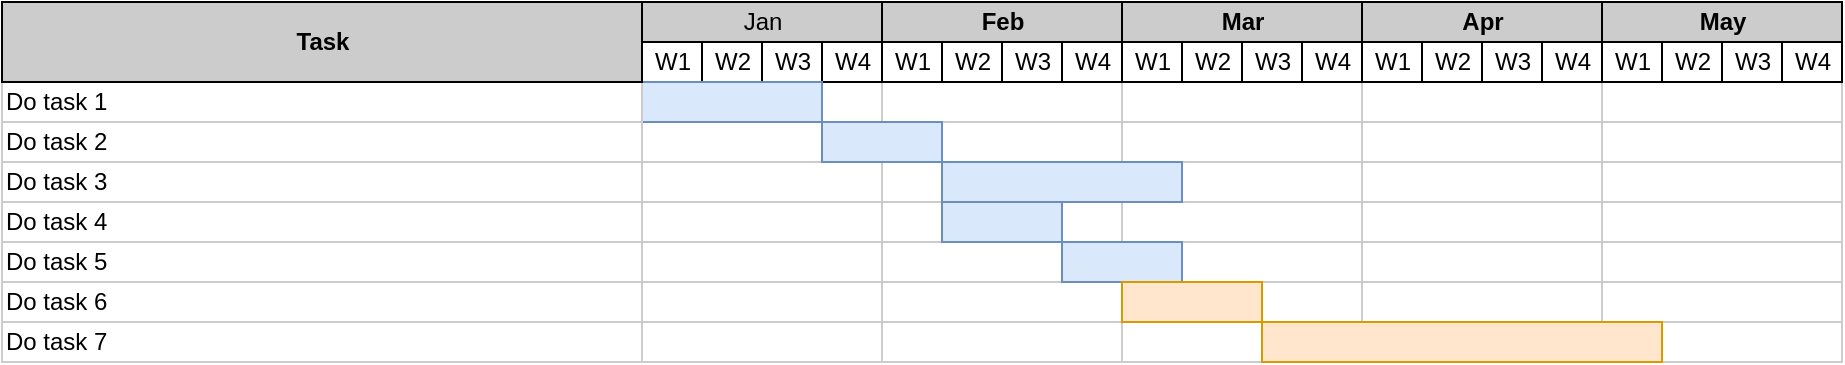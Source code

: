 <mxfile version="20.8.10" type="device"><diagram name="Page-1" id="2c4490ee-f0b8-94ab-5012-d5dc3445f7a3"><mxGraphModel dx="1098" dy="1081" grid="1" gridSize="10" guides="1" tooltips="1" connect="0" arrows="1" fold="1" page="1" pageScale="1.5" pageWidth="1169" pageHeight="826" background="none" math="0" shadow="0"><root><mxCell id="0" style=";html=1;"/><mxCell id="1" style=";html=1;" parent="0"/><mxCell id="67c90442a009f359-279" value="Mar" style="strokeWidth=1;fontStyle=1;html=1;fillColor=#CCCCCC;" parent="1" vertex="1"><mxGeometry x="600" y="40" width="120" height="20" as="geometry"/></mxCell><mxCell id="7a8b956e7d50b54d-104" value="Apr" style="strokeWidth=1;fontStyle=1;html=1;fillColor=#CCCCCC;" parent="1" vertex="1"><mxGeometry x="720" y="40" width="120" height="20" as="geometry"/></mxCell><mxCell id="7a8b956e7d50b54d-109" value="May" style="strokeWidth=1;fontStyle=1;html=1;fillColor=#CCCCCC;" parent="1" vertex="1"><mxGeometry x="840" y="40" width="120" height="20" as="geometry"/></mxCell><mxCell id="7a8b956e7d50b54d-145" value="Feb" style="strokeWidth=1;fontStyle=0;html=1;fillColor=#CCCCCC;" parent="1" vertex="1"><mxGeometry x="480" y="40" width="120" height="20" as="geometry"/></mxCell><mxCell id="7a8b956e7d50b54d-150" value="" style="align=left;strokeColor=#CCCCCC;html=1;" parent="1" vertex="1"><mxGeometry x="360" y="80" width="120" height="20" as="geometry"/></mxCell><mxCell id="7a8b956e7d50b54d-151" value="Jan" style="strokeWidth=1;fontStyle=0;html=1;fillColor=#CCCCCC;" parent="1" vertex="1"><mxGeometry x="360" y="40" width="120" height="20" as="geometry"/></mxCell><mxCell id="7a8b956e7d50b54d-162" value="" style="align=left;strokeColor=#CCCCCC;html=1;" parent="1" vertex="1"><mxGeometry x="360" y="100" width="120" height="20" as="geometry"/></mxCell><mxCell id="7a8b956e7d50b54d-163" value="" style="align=left;strokeColor=#CCCCCC;html=1;" parent="1" vertex="1"><mxGeometry x="360" y="120" width="120" height="20" as="geometry"/></mxCell><mxCell id="7a8b956e7d50b54d-164" value="" style="align=left;strokeColor=#CCCCCC;html=1;" parent="1" vertex="1"><mxGeometry x="360" y="140" width="120" height="20" as="geometry"/></mxCell><mxCell id="7a8b956e7d50b54d-165" value="" style="align=left;strokeColor=#CCCCCC;html=1;" parent="1" vertex="1"><mxGeometry x="360" y="160" width="120" height="20" as="geometry"/></mxCell><mxCell id="7a8b956e7d50b54d-166" value="" style="align=left;strokeColor=#CCCCCC;html=1;" parent="1" vertex="1"><mxGeometry x="360" y="180" width="120" height="20" as="geometry"/></mxCell><mxCell id="7a8b956e7d50b54d-167" value="" style="align=left;strokeColor=#CCCCCC;html=1;" parent="1" vertex="1"><mxGeometry x="360" y="200" width="120" height="20" as="geometry"/></mxCell><mxCell id="7a8b956e7d50b54d-177" value="" style="align=left;strokeColor=#CCCCCC;html=1;" parent="1" vertex="1"><mxGeometry x="480" y="80" width="120" height="20" as="geometry"/></mxCell><mxCell id="7a8b956e7d50b54d-178" value="" style="align=left;strokeColor=#CCCCCC;html=1;" parent="1" vertex="1"><mxGeometry x="480" y="100" width="120" height="20" as="geometry"/></mxCell><mxCell id="7a8b956e7d50b54d-179" value="" style="align=left;strokeColor=#CCCCCC;html=1;" parent="1" vertex="1"><mxGeometry x="480" y="120" width="120" height="20" as="geometry"/></mxCell><mxCell id="7a8b956e7d50b54d-180" value="" style="align=left;strokeColor=#CCCCCC;html=1;" parent="1" vertex="1"><mxGeometry x="480" y="140" width="120" height="20" as="geometry"/></mxCell><mxCell id="7a8b956e7d50b54d-181" value="" style="align=left;strokeColor=#CCCCCC;html=1;" parent="1" vertex="1"><mxGeometry x="480" y="160" width="120" height="20" as="geometry"/></mxCell><mxCell id="7a8b956e7d50b54d-182" value="" style="align=left;strokeColor=#CCCCCC;html=1;" parent="1" vertex="1"><mxGeometry x="480" y="180" width="120" height="20" as="geometry"/></mxCell><mxCell id="7a8b956e7d50b54d-183" value="" style="align=left;strokeColor=#CCCCCC;html=1;" parent="1" vertex="1"><mxGeometry x="480" y="200" width="120" height="20" as="geometry"/></mxCell><mxCell id="7a8b956e7d50b54d-193" value="" style="align=left;strokeColor=#CCCCCC;html=1;" parent="1" vertex="1"><mxGeometry x="600" y="80" width="120" height="20" as="geometry"/></mxCell><mxCell id="7a8b956e7d50b54d-194" value="" style="align=left;strokeColor=#CCCCCC;html=1;" parent="1" vertex="1"><mxGeometry x="600" y="100" width="120" height="20" as="geometry"/></mxCell><mxCell id="7a8b956e7d50b54d-195" value="" style="align=left;strokeColor=#CCCCCC;html=1;" parent="1" vertex="1"><mxGeometry x="600" y="120" width="120" height="20" as="geometry"/></mxCell><mxCell id="7a8b956e7d50b54d-196" value="" style="align=left;strokeColor=#CCCCCC;html=1;" parent="1" vertex="1"><mxGeometry x="600" y="140" width="120" height="20" as="geometry"/></mxCell><mxCell id="7a8b956e7d50b54d-197" value="" style="align=left;strokeColor=#CCCCCC;html=1;" parent="1" vertex="1"><mxGeometry x="600" y="160" width="120" height="20" as="geometry"/></mxCell><mxCell id="7a8b956e7d50b54d-198" value="" style="align=left;strokeColor=#CCCCCC;html=1;" parent="1" vertex="1"><mxGeometry x="600" y="180" width="120" height="20" as="geometry"/></mxCell><mxCell id="7a8b956e7d50b54d-199" value="" style="align=left;strokeColor=#CCCCCC;html=1;" parent="1" vertex="1"><mxGeometry x="600" y="200" width="120" height="20" as="geometry"/></mxCell><mxCell id="7a8b956e7d50b54d-209" value="" style="align=left;strokeColor=#CCCCCC;html=1;" parent="1" vertex="1"><mxGeometry x="720" y="80" width="120" height="20" as="geometry"/></mxCell><mxCell id="7a8b956e7d50b54d-210" value="" style="align=left;strokeColor=#CCCCCC;html=1;" parent="1" vertex="1"><mxGeometry x="720" y="100" width="120" height="20" as="geometry"/></mxCell><mxCell id="7a8b956e7d50b54d-211" value="" style="align=left;strokeColor=#CCCCCC;html=1;" parent="1" vertex="1"><mxGeometry x="720" y="120" width="120" height="20" as="geometry"/></mxCell><mxCell id="7a8b956e7d50b54d-212" value="" style="align=left;strokeColor=#CCCCCC;html=1;" parent="1" vertex="1"><mxGeometry x="720" y="140" width="120" height="20" as="geometry"/></mxCell><mxCell id="7a8b956e7d50b54d-213" value="" style="align=left;strokeColor=#CCCCCC;html=1;" parent="1" vertex="1"><mxGeometry x="720" y="160" width="120" height="20" as="geometry"/></mxCell><mxCell id="7a8b956e7d50b54d-214" value="" style="align=left;strokeColor=#CCCCCC;html=1;" parent="1" vertex="1"><mxGeometry x="720" y="180" width="120" height="20" as="geometry"/></mxCell><mxCell id="7a8b956e7d50b54d-215" value="" style="align=left;strokeColor=#CCCCCC;html=1;" parent="1" vertex="1"><mxGeometry x="720" y="200" width="120" height="20" as="geometry"/></mxCell><mxCell id="7a8b956e7d50b54d-225" value="" style="align=left;strokeColor=#CCCCCC;html=1;" parent="1" vertex="1"><mxGeometry x="840" y="80" width="120" height="20" as="geometry"/></mxCell><mxCell id="7a8b956e7d50b54d-226" value="" style="align=left;strokeColor=#CCCCCC;html=1;" parent="1" vertex="1"><mxGeometry x="840" y="100" width="120" height="20" as="geometry"/></mxCell><mxCell id="7a8b956e7d50b54d-227" value="" style="align=left;strokeColor=#CCCCCC;html=1;" parent="1" vertex="1"><mxGeometry x="840" y="120" width="120" height="20" as="geometry"/></mxCell><mxCell id="7a8b956e7d50b54d-228" value="" style="align=left;strokeColor=#CCCCCC;html=1;" parent="1" vertex="1"><mxGeometry x="840" y="140" width="120" height="20" as="geometry"/></mxCell><mxCell id="7a8b956e7d50b54d-229" value="" style="align=left;strokeColor=#CCCCCC;html=1;" parent="1" vertex="1"><mxGeometry x="840" y="160" width="120" height="20" as="geometry"/></mxCell><mxCell id="7a8b956e7d50b54d-230" value="" style="align=left;strokeColor=#CCCCCC;html=1;" parent="1" vertex="1"><mxGeometry x="840" y="180" width="120" height="20" as="geometry"/></mxCell><mxCell id="7a8b956e7d50b54d-231" value="" style="align=left;strokeColor=#CCCCCC;html=1;" parent="1" vertex="1"><mxGeometry x="840" y="200" width="120" height="20" as="geometry"/></mxCell><mxCell id="7a8b956e7d50b54d-100" value="W1" style="strokeWidth=1;fontStyle=0;html=1;" parent="1" vertex="1"><mxGeometry x="600" y="60" width="30" height="20" as="geometry"/></mxCell><mxCell id="7a8b956e7d50b54d-101" value="W2" style="strokeWidth=1;fontStyle=0;html=1;" parent="1" vertex="1"><mxGeometry x="630" y="60" width="30" height="20" as="geometry"/></mxCell><mxCell id="7a8b956e7d50b54d-102" value="W3" style="strokeWidth=1;fontStyle=0;html=1;" parent="1" vertex="1"><mxGeometry x="660" y="60" width="30" height="20" as="geometry"/></mxCell><mxCell id="7a8b956e7d50b54d-103" value="W4" style="strokeWidth=1;fontStyle=0;html=1;" parent="1" vertex="1"><mxGeometry x="690" y="60" width="30" height="20" as="geometry"/></mxCell><mxCell id="7a8b956e7d50b54d-105" value="W1" style="strokeWidth=1;fontStyle=0;html=1;" parent="1" vertex="1"><mxGeometry x="720" y="60" width="30" height="20" as="geometry"/></mxCell><mxCell id="7a8b956e7d50b54d-106" value="W2" style="strokeWidth=1;fontStyle=0;html=1;" parent="1" vertex="1"><mxGeometry x="750" y="60" width="30" height="20" as="geometry"/></mxCell><mxCell id="7a8b956e7d50b54d-107" value="W3" style="strokeWidth=1;fontStyle=0;html=1;" parent="1" vertex="1"><mxGeometry x="780" y="60" width="30" height="20" as="geometry"/></mxCell><mxCell id="7a8b956e7d50b54d-108" value="W4" style="strokeWidth=1;fontStyle=0;html=1;" parent="1" vertex="1"><mxGeometry x="810" y="60" width="30" height="20" as="geometry"/></mxCell><mxCell id="7a8b956e7d50b54d-110" value="W1" style="strokeWidth=1;fontStyle=0;html=1;" parent="1" vertex="1"><mxGeometry x="840" y="60" width="30" height="20" as="geometry"/></mxCell><mxCell id="7a8b956e7d50b54d-111" value="W2" style="strokeWidth=1;fontStyle=0;html=1;" parent="1" vertex="1"><mxGeometry x="870" y="60" width="30" height="20" as="geometry"/></mxCell><mxCell id="7a8b956e7d50b54d-112" value="W3" style="strokeWidth=1;fontStyle=0;html=1;" parent="1" vertex="1"><mxGeometry x="900" y="60" width="30" height="20" as="geometry"/></mxCell><mxCell id="7a8b956e7d50b54d-113" value="W4" style="strokeWidth=1;fontStyle=0;html=1;" parent="1" vertex="1"><mxGeometry x="930" y="60" width="30" height="20" as="geometry"/></mxCell><mxCell id="7a8b956e7d50b54d-146" value="W1" style="strokeWidth=1;fontStyle=0;html=1;" parent="1" vertex="1"><mxGeometry x="480" y="60" width="30" height="20" as="geometry"/></mxCell><mxCell id="7a8b956e7d50b54d-147" value="W2" style="strokeWidth=1;fontStyle=0;html=1;" parent="1" vertex="1"><mxGeometry x="510" y="60" width="30" height="20" as="geometry"/></mxCell><mxCell id="7a8b956e7d50b54d-148" value="W3" style="strokeWidth=1;fontStyle=0;html=1;" parent="1" vertex="1"><mxGeometry x="540" y="60" width="30" height="20" as="geometry"/></mxCell><mxCell id="7a8b956e7d50b54d-149" value="W4" style="strokeWidth=1;fontStyle=0;html=1;" parent="1" vertex="1"><mxGeometry x="570" y="60" width="30" height="20" as="geometry"/></mxCell><mxCell id="7a8b956e7d50b54d-152" value="W1" style="strokeWidth=1;fontStyle=0;html=1;" parent="1" vertex="1"><mxGeometry x="360" y="60" width="30" height="20" as="geometry"/></mxCell><mxCell id="7a8b956e7d50b54d-153" value="W2" style="strokeWidth=1;fontStyle=0;html=1;" parent="1" vertex="1"><mxGeometry x="390" y="60" width="30" height="20" as="geometry"/></mxCell><mxCell id="7a8b956e7d50b54d-154" value="W3" style="strokeWidth=1;fontStyle=0;html=1;" parent="1" vertex="1"><mxGeometry x="420" y="60" width="30" height="20" as="geometry"/></mxCell><mxCell id="7a8b956e7d50b54d-155" value="W4" style="strokeWidth=1;fontStyle=0;html=1;" parent="1" vertex="1"><mxGeometry x="450" y="60" width="30" height="20" as="geometry"/></mxCell><mxCell id="7a8b956e7d50b54d-353" value="" style="align=left;strokeColor=#6c8ebf;html=1;fillColor=#dae8fc;" parent="1" vertex="1"><mxGeometry x="360" y="80" width="90" height="20" as="geometry"/></mxCell><mxCell id="7a8b956e7d50b54d-354" value="" style="align=left;strokeColor=#6c8ebf;html=1;fillColor=#dae8fc;" parent="1" vertex="1"><mxGeometry x="450" y="100" width="60" height="20" as="geometry"/></mxCell><mxCell id="7a8b956e7d50b54d-355" value="" style="align=left;strokeColor=#6c8ebf;html=1;fillColor=#dae8fc;" parent="1" vertex="1"><mxGeometry x="510" y="120" width="120" height="20" as="geometry"/></mxCell><mxCell id="7a8b956e7d50b54d-356" value="" style="align=left;strokeColor=#6c8ebf;html=1;fillColor=#dae8fc;" parent="1" vertex="1"><mxGeometry x="510" y="140" width="60" height="20" as="geometry"/></mxCell><mxCell id="7a8b956e7d50b54d-357" value="" style="align=left;strokeColor=#6c8ebf;html=1;fillColor=#dae8fc;" parent="1" vertex="1"><mxGeometry x="570" y="160" width="60" height="20" as="geometry"/></mxCell><mxCell id="7a8b956e7d50b54d-358" value="" style="align=left;strokeColor=#d79b00;html=1;fillColor=#ffe6cc;" parent="1" vertex="1"><mxGeometry x="600" y="180" width="70" height="20" as="geometry"/></mxCell><mxCell id="7a8b956e7d50b54d-359" value="" style="align=left;strokeColor=#d79b00;html=1;fillColor=#ffe6cc;" parent="1" vertex="1"><mxGeometry x="670" y="200" width="200" height="20" as="geometry"/></mxCell><mxCell id="sXwk5bq50UOsI4an4ZyK-1" value="Task" style="strokeWidth=1;fontStyle=0;html=1;fillColor=#CCCCCC;" vertex="1" parent="1"><mxGeometry x="40" y="40" width="320" height="20" as="geometry"/></mxCell><mxCell id="sXwk5bq50UOsI4an4ZyK-2" value="Task" style="strokeWidth=1;fontStyle=0;html=1;fillColor=#CCCCCC;" vertex="1" parent="1"><mxGeometry x="40" y="40" width="320" height="20" as="geometry"/></mxCell><mxCell id="sXwk5bq50UOsI4an4ZyK-4" value="Feb" style="strokeWidth=1;fontStyle=1;html=1;fillColor=#CCCCCC;" vertex="1" parent="1"><mxGeometry x="480" y="40" width="120" height="20" as="geometry"/></mxCell><mxCell id="sXwk5bq50UOsI4an4ZyK-5" value="Do task 1" style="align=left;strokeColor=#CCCCCC;html=1;" vertex="1" parent="1"><mxGeometry x="40" y="80" width="320" height="20" as="geometry"/></mxCell><mxCell id="sXwk5bq50UOsI4an4ZyK-3" value="Task" style="strokeWidth=1;fontStyle=1;html=1;fillColor=#CCCCCC;" vertex="1" parent="1"><mxGeometry x="40" y="40" width="320" height="40" as="geometry"/></mxCell><mxCell id="sXwk5bq50UOsI4an4ZyK-6" value="Do task 2" style="align=left;strokeColor=#CCCCCC;html=1;" vertex="1" parent="1"><mxGeometry x="40" y="100" width="320" height="20" as="geometry"/></mxCell><mxCell id="sXwk5bq50UOsI4an4ZyK-7" value="Do task 3" style="align=left;strokeColor=#CCCCCC;html=1;" vertex="1" parent="1"><mxGeometry x="40" y="120" width="320" height="20" as="geometry"/></mxCell><mxCell id="sXwk5bq50UOsI4an4ZyK-8" value="Do task 4" style="align=left;strokeColor=#CCCCCC;html=1;" vertex="1" parent="1"><mxGeometry x="40" y="140" width="320" height="20" as="geometry"/></mxCell><mxCell id="sXwk5bq50UOsI4an4ZyK-9" value="Do task 5" style="align=left;strokeColor=#CCCCCC;html=1;" vertex="1" parent="1"><mxGeometry x="40" y="160" width="320" height="20" as="geometry"/></mxCell><mxCell id="sXwk5bq50UOsI4an4ZyK-10" value="Do task 6" style="align=left;strokeColor=#CCCCCC;html=1;" vertex="1" parent="1"><mxGeometry x="40" y="180" width="320" height="20" as="geometry"/></mxCell><mxCell id="sXwk5bq50UOsI4an4ZyK-11" value="Do task 7" style="align=left;strokeColor=#CCCCCC;html=1;" vertex="1" parent="1"><mxGeometry x="40" y="200" width="320" height="20" as="geometry"/></mxCell></root></mxGraphModel></diagram></mxfile>